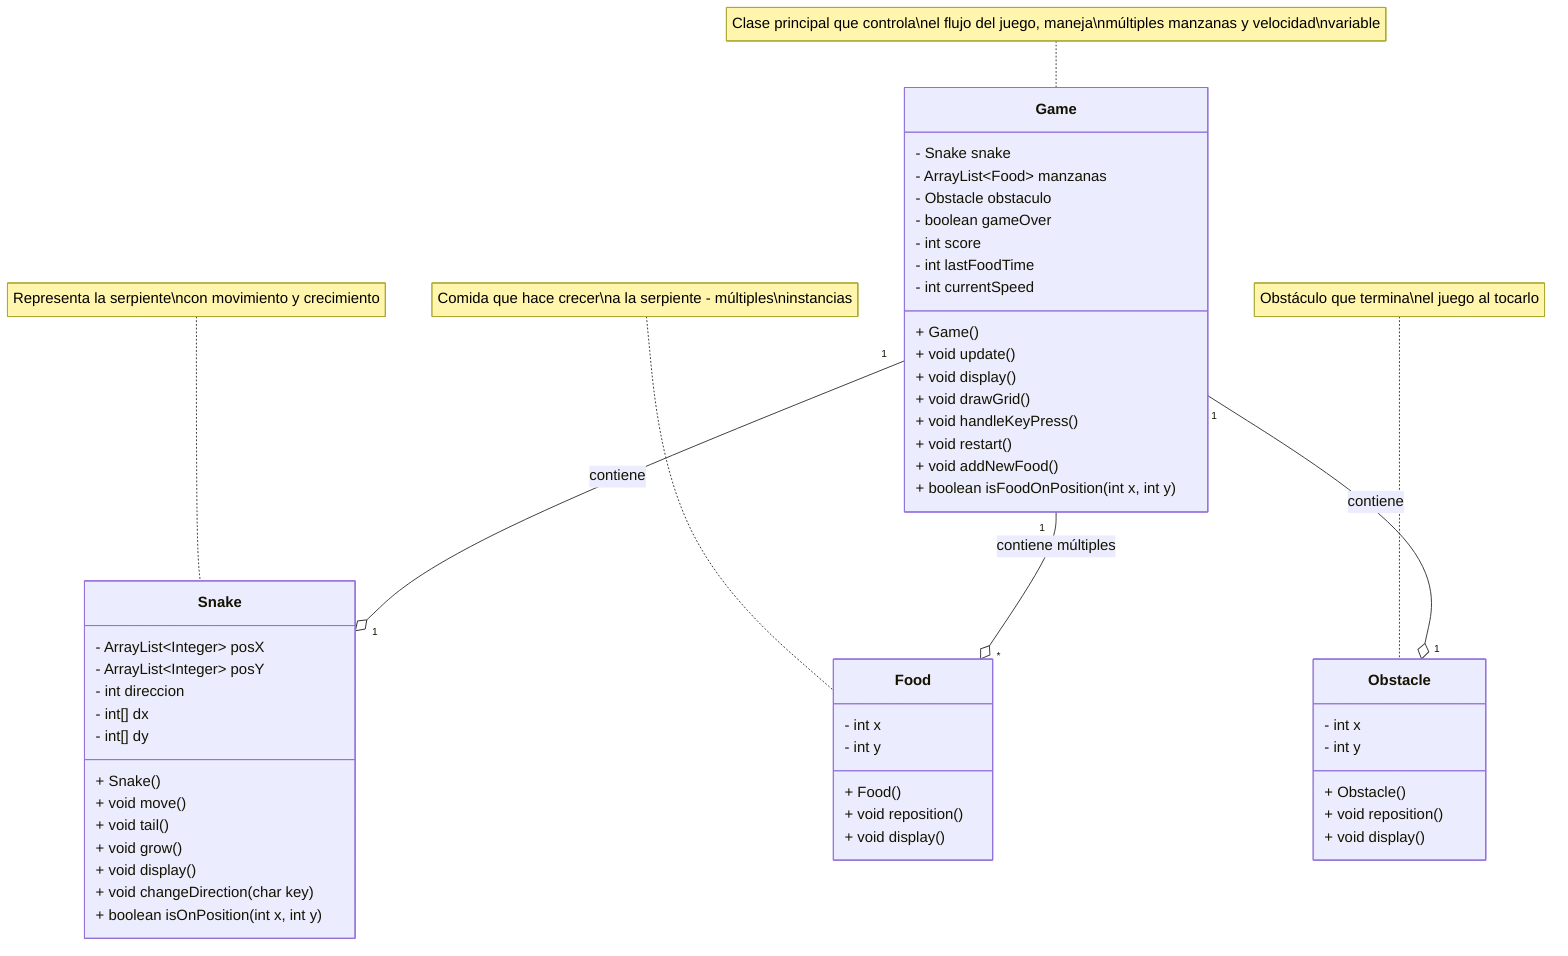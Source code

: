 classDiagram
    class Game {
        - Snake snake
        - ArrayList~Food~ manzanas
        - Obstacle obstaculo
        - boolean gameOver
        - int score
        - int lastFoodTime
        - int currentSpeed
        + Game()
        + void update()
        + void display()
        + void drawGrid()
        + void handleKeyPress()
        + void restart()
        + void addNewFood()
        + boolean isFoodOnPosition(int x, int y)
    }
    
    class Snake {
        - ArrayList~Integer~ posX
        - ArrayList~Integer~ posY
        - int direccion
        - int[] dx
        - int[] dy
        + Snake()
        + void move()
        + void tail()
        + void grow()
        + void display()
        + void changeDirection(char key)
        + boolean isOnPosition(int x, int y)
    }
    
    class Food {
        - int x
        - int y
        + Food()
        + void reposition()
        + void display()
    }
    
    class Obstacle {
        - int x
        - int y
        + Obstacle()
        + void reposition()
        + void display()
    }
    
    Game "1" --o "1" Snake : contiene
    Game "1" --o "*" Food : contiene múltiples
    Game "1" --o "1" Obstacle : contiene
    
    note for Game "Clase principal que controla\nel flujo del juego, maneja\nmúltiples manzanas y velocidad\nvariable"
    note for Snake "Representa la serpiente\ncon movimiento y crecimiento"
    note for Food "Comida que hace crecer\na la serpiente - múltiples\ninstancias"
    note for Obstacle "Obstáculo que termina\nel juego al tocarlo"